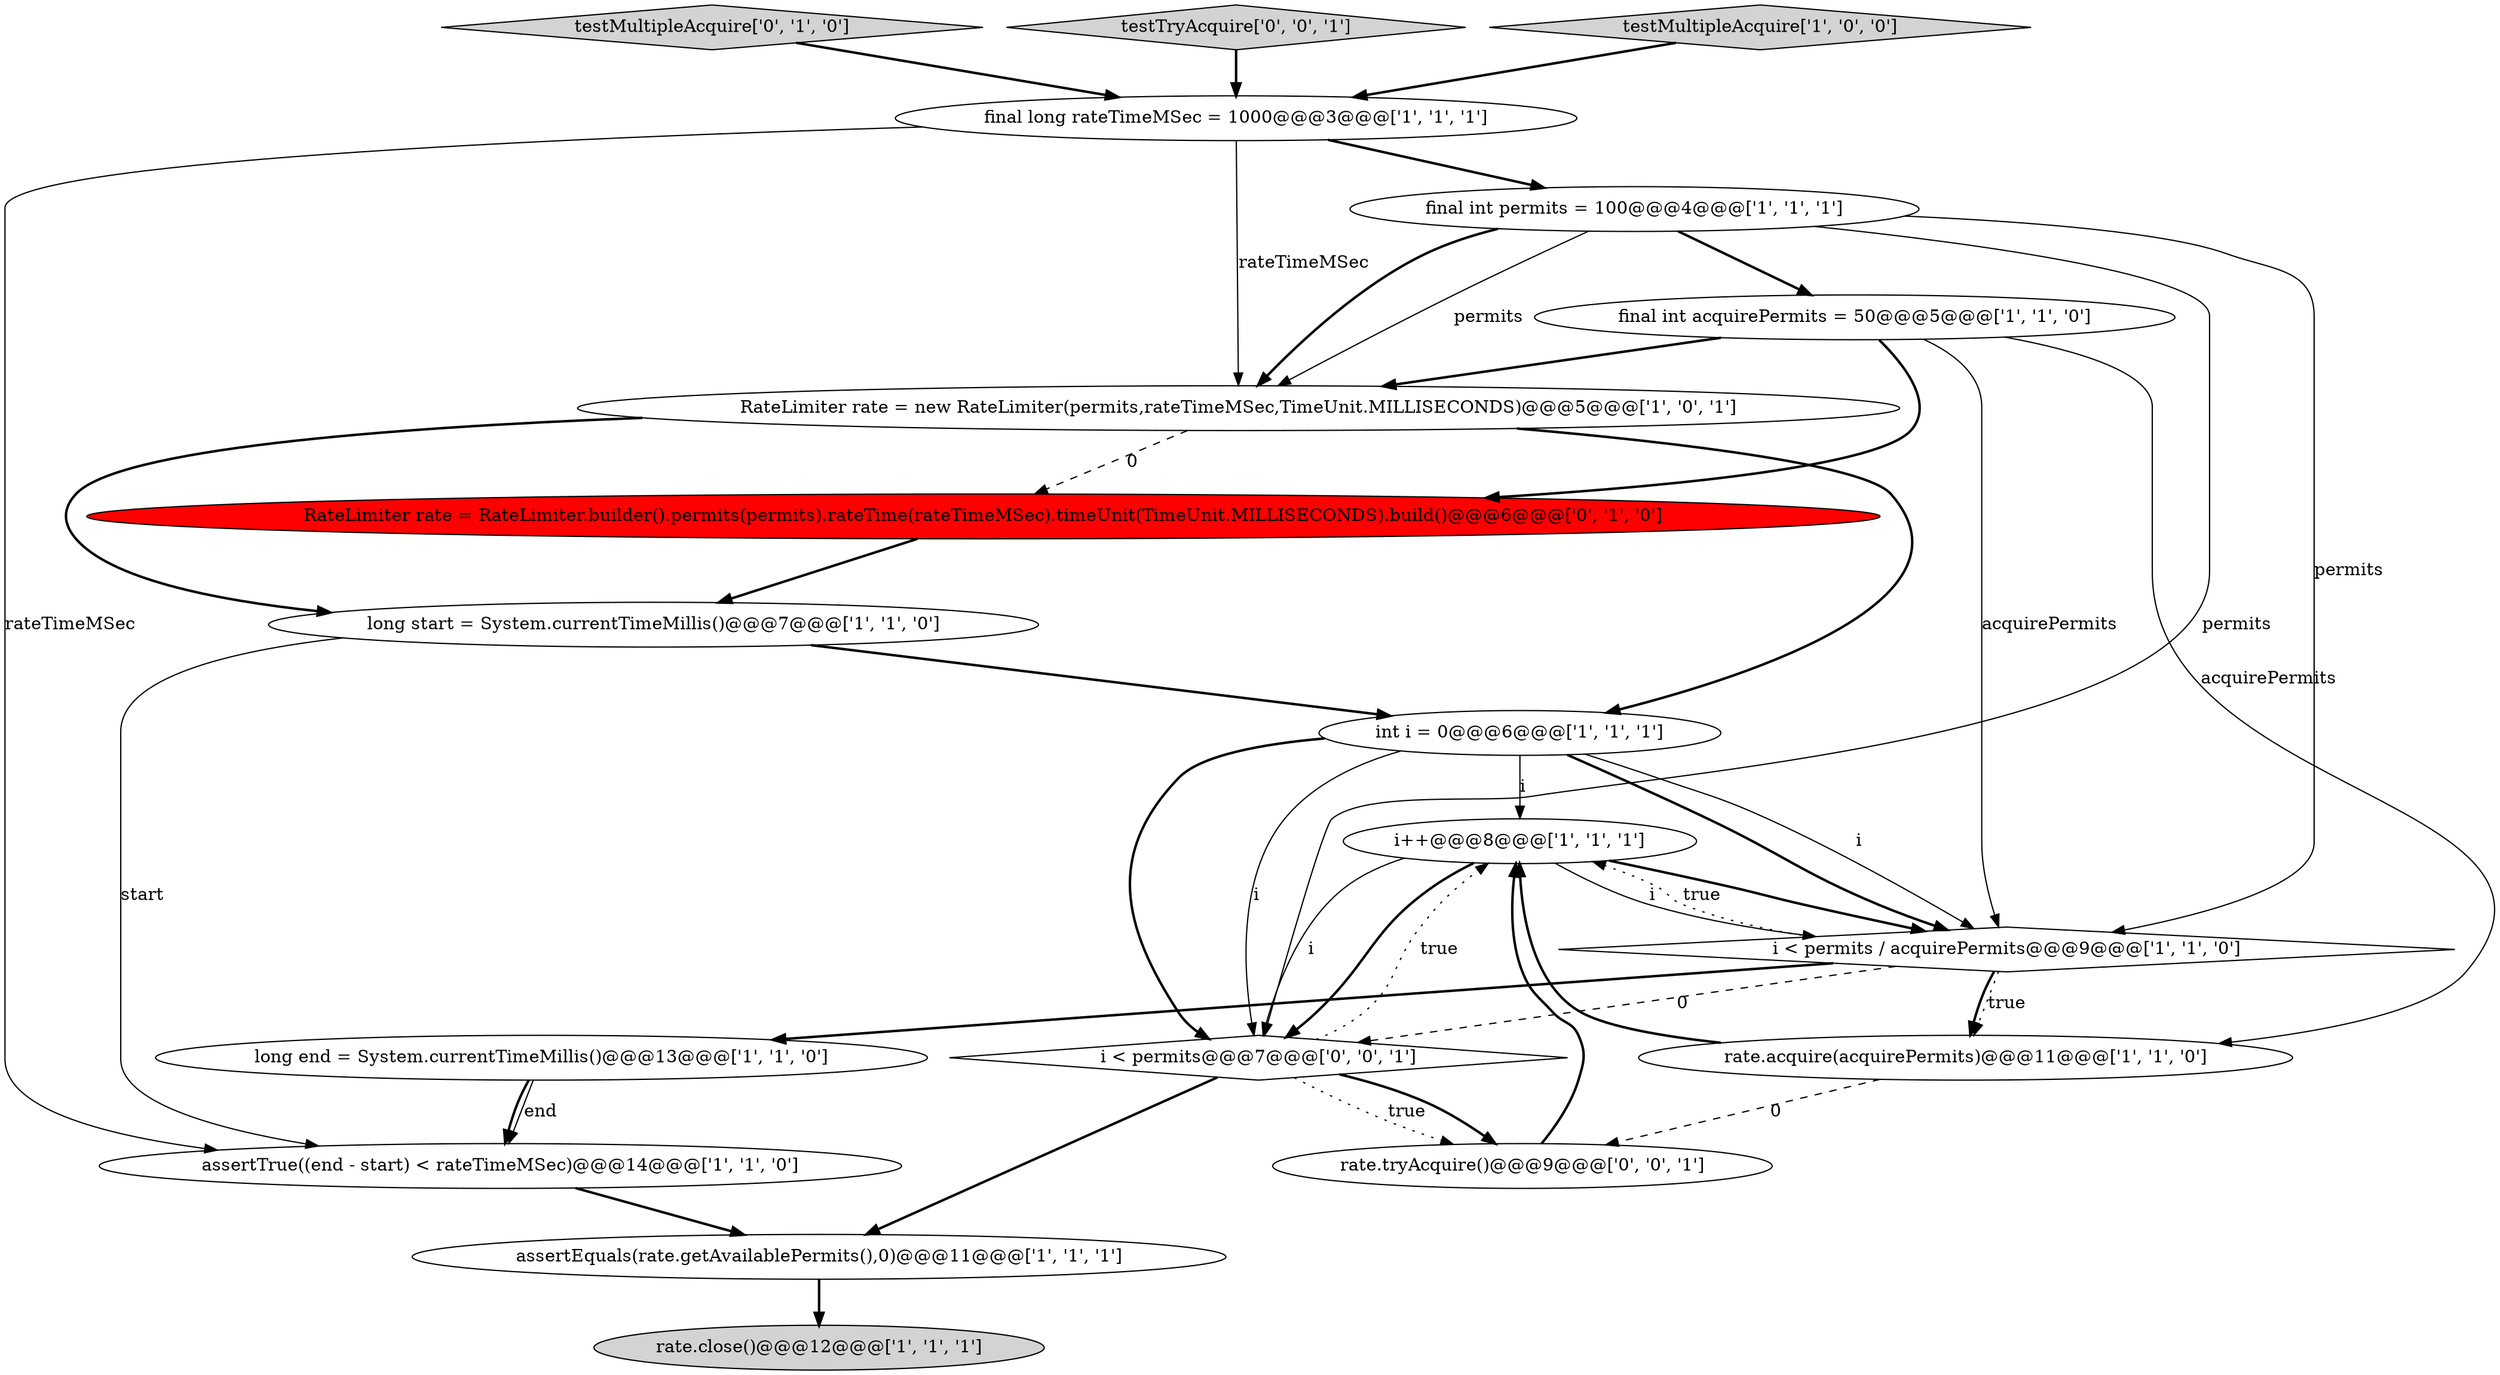 digraph {
1 [style = filled, label = "i++@@@8@@@['1', '1', '1']", fillcolor = white, shape = ellipse image = "AAA0AAABBB1BBB"];
2 [style = filled, label = "long end = System.currentTimeMillis()@@@13@@@['1', '1', '0']", fillcolor = white, shape = ellipse image = "AAA0AAABBB1BBB"];
11 [style = filled, label = "rate.acquire(acquirePermits)@@@11@@@['1', '1', '0']", fillcolor = white, shape = ellipse image = "AAA0AAABBB1BBB"];
15 [style = filled, label = "testMultipleAcquire['0', '1', '0']", fillcolor = lightgray, shape = diamond image = "AAA0AAABBB2BBB"];
13 [style = filled, label = "RateLimiter rate = new RateLimiter(permits,rateTimeMSec,TimeUnit.MILLISECONDS)@@@5@@@['1', '0', '1']", fillcolor = white, shape = ellipse image = "AAA0AAABBB1BBB"];
17 [style = filled, label = "i < permits@@@7@@@['0', '0', '1']", fillcolor = white, shape = diamond image = "AAA0AAABBB3BBB"];
8 [style = filled, label = "final long rateTimeMSec = 1000@@@3@@@['1', '1', '1']", fillcolor = white, shape = ellipse image = "AAA0AAABBB1BBB"];
3 [style = filled, label = "rate.close()@@@12@@@['1', '1', '1']", fillcolor = lightgray, shape = ellipse image = "AAA0AAABBB1BBB"];
14 [style = filled, label = "RateLimiter rate = RateLimiter.builder().permits(permits).rateTime(rateTimeMSec).timeUnit(TimeUnit.MILLISECONDS).build()@@@6@@@['0', '1', '0']", fillcolor = red, shape = ellipse image = "AAA1AAABBB2BBB"];
5 [style = filled, label = "int i = 0@@@6@@@['1', '1', '1']", fillcolor = white, shape = ellipse image = "AAA0AAABBB1BBB"];
9 [style = filled, label = "final int acquirePermits = 50@@@5@@@['1', '1', '0']", fillcolor = white, shape = ellipse image = "AAA0AAABBB1BBB"];
0 [style = filled, label = "i < permits / acquirePermits@@@9@@@['1', '1', '0']", fillcolor = white, shape = diamond image = "AAA0AAABBB1BBB"];
7 [style = filled, label = "long start = System.currentTimeMillis()@@@7@@@['1', '1', '0']", fillcolor = white, shape = ellipse image = "AAA0AAABBB1BBB"];
16 [style = filled, label = "rate.tryAcquire()@@@9@@@['0', '0', '1']", fillcolor = white, shape = ellipse image = "AAA0AAABBB3BBB"];
10 [style = filled, label = "assertTrue((end - start) < rateTimeMSec)@@@14@@@['1', '1', '0']", fillcolor = white, shape = ellipse image = "AAA0AAABBB1BBB"];
18 [style = filled, label = "testTryAcquire['0', '0', '1']", fillcolor = lightgray, shape = diamond image = "AAA0AAABBB3BBB"];
4 [style = filled, label = "assertEquals(rate.getAvailablePermits(),0)@@@11@@@['1', '1', '1']", fillcolor = white, shape = ellipse image = "AAA0AAABBB1BBB"];
6 [style = filled, label = "final int permits = 100@@@4@@@['1', '1', '1']", fillcolor = white, shape = ellipse image = "AAA0AAABBB1BBB"];
12 [style = filled, label = "testMultipleAcquire['1', '0', '0']", fillcolor = lightgray, shape = diamond image = "AAA0AAABBB1BBB"];
6->0 [style = solid, label="permits"];
4->3 [style = bold, label=""];
1->17 [style = solid, label="i"];
11->1 [style = bold, label=""];
11->16 [style = dashed, label="0"];
17->1 [style = dotted, label="true"];
0->2 [style = bold, label=""];
0->11 [style = bold, label=""];
8->6 [style = bold, label=""];
1->0 [style = bold, label=""];
5->1 [style = solid, label="i"];
2->10 [style = bold, label=""];
5->17 [style = bold, label=""];
0->17 [style = dashed, label="0"];
6->17 [style = solid, label="permits"];
13->14 [style = dashed, label="0"];
1->17 [style = bold, label=""];
14->7 [style = bold, label=""];
5->17 [style = solid, label="i"];
9->11 [style = solid, label="acquirePermits"];
17->16 [style = dotted, label="true"];
1->0 [style = solid, label="i"];
7->5 [style = bold, label=""];
8->10 [style = solid, label="rateTimeMSec"];
5->0 [style = bold, label=""];
16->1 [style = bold, label=""];
8->13 [style = solid, label="rateTimeMSec"];
13->7 [style = bold, label=""];
12->8 [style = bold, label=""];
6->13 [style = bold, label=""];
7->10 [style = solid, label="start"];
9->14 [style = bold, label=""];
13->5 [style = bold, label=""];
10->4 [style = bold, label=""];
5->0 [style = solid, label="i"];
18->8 [style = bold, label=""];
6->9 [style = bold, label=""];
9->0 [style = solid, label="acquirePermits"];
2->10 [style = solid, label="end"];
0->11 [style = dotted, label="true"];
15->8 [style = bold, label=""];
17->4 [style = bold, label=""];
17->16 [style = bold, label=""];
0->1 [style = dotted, label="true"];
9->13 [style = bold, label=""];
6->13 [style = solid, label="permits"];
}
